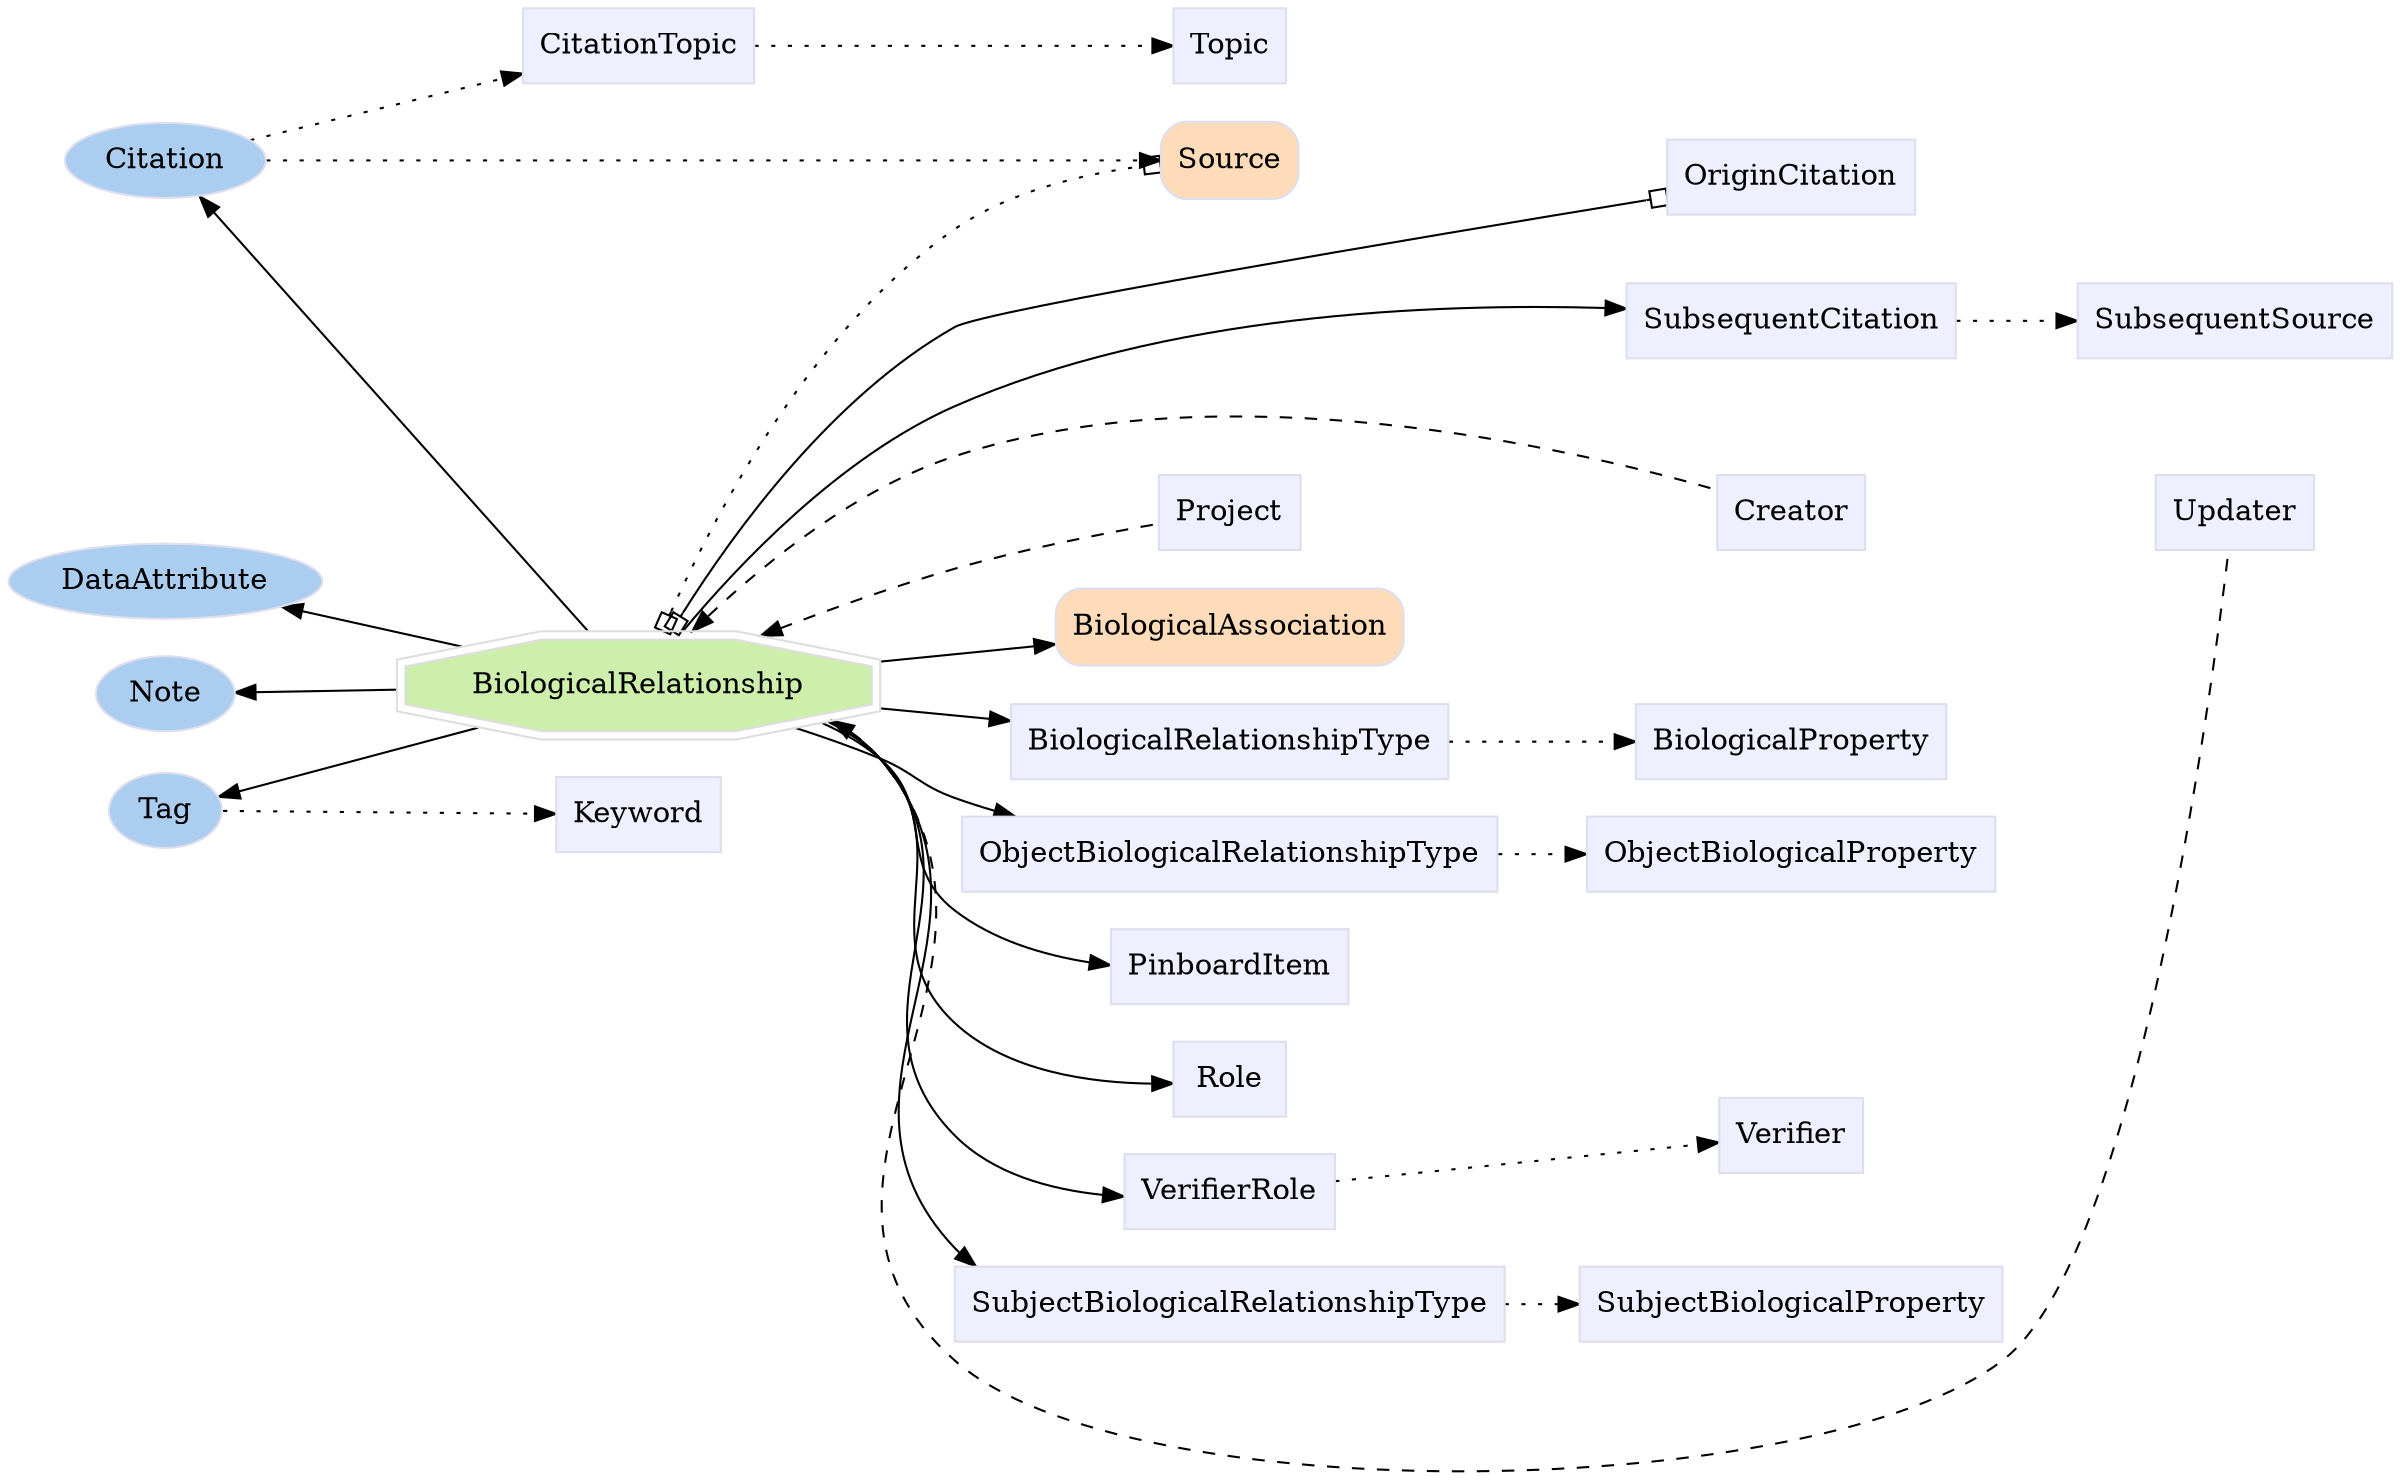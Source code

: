 digraph BiologicalRelationship {
	graph [bb="0,0,953.67,692.51",
		label="",
		outputorder=edgesfirst,
		rankdir=LR
	];
	node [label="\N"];
	subgraph annotator_cluster {
		graph [rank=min];
		Citation	[color="#dddeee",
			fillcolor="#abcdef",
			group=annotator,
			height=0.5,
			href="/develop/Data/models.html#citation",
			label=Citation,
			pos="59.145,619.51",
			shape=oval,
			style=filled,
			target=_top,
			width=1.0832];
		DataAttribute	[color="#dddeee",
			fillcolor="#abcdef",
			group=annotator,
			height=0.5,
			href="/develop/Data/models.html#data-attribute",
			label=DataAttribute,
			pos="59.145,419.51",
			shape=oval,
			style=filled,
			target=_top,
			width=1.6429];
		Tag	[color="#dddeee",
			fillcolor="#abcdef",
			group=annotator,
			height=0.5,
			href="/develop/Data/models.html#tag",
			label=Tag,
			pos="59.145,310.51",
			shape=oval,
			style=filled,
			target=_top,
			width=0.75];
		Note	[color="#dddeee",
			fillcolor="#abcdef",
			group=annotator,
			height=0.5,
			href="/develop/Data/models.html#note",
			label=Note,
			pos="59.145,365.51",
			shape=oval,
			style=filled,
			target=_top,
			width=0.77632];
	}
	subgraph core {
		BiologicalAssociation	[color="#dddeee",
			fillcolor="#fedcba",
			group=core,
			height=0.51389,
			href="/develop/Data/models.html#biological-association",
			label=BiologicalAssociation,
			pos="501.17,395.51",
			shape=Mrecord,
			style=filled,
			target=_top,
			width=1.9028];
		Source	[color="#dddeee",
			fillcolor="#fedcba",
			group=core,
			height=0.51389,
			href="/develop/Data/models.html#source",
			label=Source,
			pos="501.17,619.51",
			shape=Mrecord,
			style=filled,
			target=_top,
			width=0.75];
	}
	subgraph supporting {
		BiologicalRelationship	[color="#dedede",
			fillcolor="#cdefab",
			group=target,
			height=0.61111,
			href="/develop/Data/models.html#biological-relationship",
			label=BiologicalRelationship,
			pos="257.48,367.51",
			shape=doubleoctagon,
			style=filled,
			target=_top,
			width=2.8665];
		BiologicalRelationshipType	[color="#dddeee",
			fillcolor="#eeefff",
			group=supporting,
			height=0.5,
			href="/develop/Data/models.html#biological-relationship-type",
			label=BiologicalRelationshipType,
			pos="501.17,340.51",
			shape=box,
			style=filled,
			target=_top,
			width=2.3472];
		BiologicalProperty	[color="#dddeee",
			fillcolor="#eeefff",
			group=supporting,
			height=0.5,
			href="/develop/Data/models.html#biological-property",
			label=BiologicalProperty,
			pos="721.67,340.51",
			shape=box,
			style=filled,
			target=_top,
			width=1.6528];
		CitationTopic	[color="#dddeee",
			fillcolor="#eeefff",
			group=supporting,
			height=0.5,
			href="/develop/Data/models.html#citation-topic",
			label=CitationTopic,
			pos="257.48,674.51",
			shape=box,
			style=filled,
			target=_top,
			width=1.2778];
		Keyword	[color="#dddeee",
			fillcolor="#eeefff",
			group=supporting,
			height=0.5,
			href="/develop/Data/models.html#keyword",
			label=Keyword,
			pos="257.48,309.51",
			shape=box,
			style=filled,
			target=_top,
			width=0.93056];
		ObjectBiologicalRelationshipType	[color="#dddeee",
			fillcolor="#eeefff",
			group=supporting,
			height=0.5,
			href="/develop/Data/models.html#object-biological-relationship-type",
			label=ObjectBiologicalRelationshipType,
			pos="501.17,286.51",
			shape=box,
			style=filled,
			target=_top,
			width=2.8472];
		ObjectBiologicalProperty	[color="#dddeee",
			fillcolor="#eeefff",
			group=supporting,
			height=0.5,
			href="/develop/Data/models.html#object-biological-property",
			label=ObjectBiologicalProperty,
			pos="721.67,286.51",
			shape=box,
			style=filled,
			target=_top,
			width=2.1528];
		PinboardItem	[color="#dddeee",
			fillcolor="#eeefff",
			group=supporting,
			height=0.5,
			href="/develop/Data/models.html#pinboard-item",
			label=PinboardItem,
			pos="501.17,232.51",
			shape=box,
			style=filled,
			target=_top,
			width=1.2639];
		Role	[color="#dddeee",
			fillcolor="#eeefff",
			group=supporting,
			height=0.5,
			href="/develop/Data/models.html#role",
			label=Role,
			pos="501.17,178.51",
			shape=box,
			style=filled,
			target=_top,
			width=0.75];
		SubjectBiologicalRelationshipType	[color="#dddeee",
			fillcolor="#eeefff",
			group=supporting,
			height=0.5,
			href="/develop/Data/models.html#subject-biological-relationship-type",
			label=SubjectBiologicalRelationshipType,
			pos="501.17,70.512",
			shape=box,
			style=filled,
			target=_top,
			width=2.9028];
		SubjectBiologicalProperty	[color="#dddeee",
			fillcolor="#eeefff",
			group=supporting,
			height=0.5,
			href="/develop/Data/models.html#subject-biological-property",
			label=SubjectBiologicalProperty,
			pos="721.67,70.512",
			shape=box,
			style=filled,
			target=_top,
			width=2.2222];
		SubsequentCitation	[color="#dddeee",
			fillcolor="#eeefff",
			group=supporting,
			height=0.5,
			href="/develop/Data/models.html#subsequent-citation",
			label=SubsequentCitation,
			pos="721.67,542.51",
			shape=box,
			style=filled,
			target=_top,
			width=1.6944];
		SubsequentSource	[color="#dddeee",
			fillcolor="#eeefff",
			group=supporting,
			height=0.5,
			href="/develop/Data/models.html#subsequent-source",
			label=SubsequentSource,
			pos="895.67,542.51",
			shape=box,
			style=filled,
			target=_top,
			width=1.6111];
		Topic	[color="#dddeee",
			fillcolor="#eeefff",
			group=supporting,
			height=0.5,
			href="/develop/Data/models.html#topic",
			label=Topic,
			pos="501.17,674.51",
			shape=box,
			style=filled,
			target=_top,
			width=0.75];
		VerifierRole	[color="#dddeee",
			fillcolor="#eeefff",
			group=supporting,
			height=0.5,
			href="/develop/Data/models.html#verifier-role",
			label=VerifierRole,
			pos="501.17,124.51",
			shape=box,
			style=filled,
			target=_top,
			width=1.1528];
		Verifier	[color="#dddeee",
			fillcolor="#eeefff",
			group=supporting,
			height=0.5,
			href="/develop/Data/models.html#verifier",
			label=Verifier,
			pos="721.67,151.51",
			shape=box,
			style=filled,
			target=_top,
			width=0.79167];
		Creator	[color="#dddeee",
			fillcolor="#eeefff",
			group=supporting,
			height=0.5,
			href="/develop/Data/models.html#creator",
			label=Creator,
			pos="721.67,450.51",
			shape=box,
			style=filled,
			target=_top,
			width=0.79167];
		Project	[color="#dddeee",
			fillcolor="#eeefff",
			group=supporting,
			height=0.5,
			href="/develop/Data/models.html#project",
			label=Project,
			pos="501.17,450.51",
			shape=box,
			style=filled,
			target=_top,
			width=0.76389];
		Updater	[color="#dddeee",
			fillcolor="#eeefff",
			group=supporting,
			height=0.5,
			href="/develop/Data/models.html#updater",
			label=Updater,
			pos="895.67,450.51",
			shape=box,
			style=filled,
			target=_top,
			width=0.83333];
		OriginCitation	[color="#dddeee",
			fillcolor="#eeefff",
			group=supporting,
			height=0.5,
			href="/develop/Data/models.html#origin-citation",
			label=OriginCitation,
			pos="721.67,611.51",
			shape=box,
			style=filled,
			target=_top,
			width=1.3194];
	}
	Citation -> Source	[pos="e,474.16,619.51 98.425,619.51 182.46,619.51 382.09,619.51 464.08,619.51",
		style=dotted];
	Citation -> CitationTopic	[pos="e,211.36,661.87 93.007,628.72 122.52,636.98 166.43,649.29 201.32,659.06",
		style=dotted];
	Tag -> Keyword	[pos="e,223.75,309.68 86.217,310.38 118.63,310.21 174.43,309.93 213.28,309.73",
		style=dotted];
	Source -> SubsequentCitation	[pos="e,669.26,560.63 528.53,610.22 560.82,598.85 616.55,579.21 659.7,564",
		style=invis];
	Source -> OriginCitation	[pos="e,673.95,613.22 528.53,618.55 561.84,617.33 620.09,615.19 663.75,613.6",
		style=invis];
	BiologicalRelationship -> Citation	[pos="e,73.332,602.59 239.25,389.63 202.74,436.49 117.8,545.51 79.493,594.68"];
	BiologicalRelationship -> DataAttribute	[pos="e,104.21,407.84 190.56,384.97 165.69,391.56 137.7,398.97 114.05,405.23"];
	BiologicalRelationship -> Tag	[pos="e,84.22,317.5 193.84,349.33 160.77,339.73 121.49,328.32 94.099,320.37"];
	BiologicalRelationship -> Note	[pos="e,87.445,365.79 154.07,366.47 133.86,366.26 113.89,366.06 97.588,365.89"];
	BiologicalRelationship -> BiologicalAssociation	[pos="e,432.33,387.65 357.48,378.98 379.11,381.49 401.69,384.1 422.35,386.5"];
	BiologicalRelationship -> Source	[arrowhead=obox,
		arrowtail=obox,
		dir=both,
		pos="s,266.47,389.75 e,474.04,616.28 270.21,399.24 289.38,446.83 331.93,536.44 396.67,586.51 416.16,601.58 442.71,609.87 464.04,614.36",
		style=dotted];
	BiologicalRelationship -> BiologicalRelationshipType	[pos="e,416.58,349.85 358.88,356.3 374.63,354.54 390.85,352.72 406.44,350.98"];
	BiologicalRelationship -> ObjectBiologicalRelationshipType	[pos="e,420.48,304.57 325.16,350.18 337.2,346.24 349.48,341.67 360.67,336.51 377.92,328.57 379.28,321.11 396.67,313.51 401.29,311.5 406.09,\
309.6 410.98,307.83"];
	BiologicalRelationship -> PinboardItem	[pos="e,455.5,235.63 335.34,352.09 344.52,348.05 353.25,342.95 360.67,336.51 389.23,311.77 367.64,283.68 396.67,259.51 410.39,248.09 428.4,\
241.44 445.55,237.59"];
	BiologicalRelationship -> Role	[pos="e,474.12,178.36 337.94,352.5 346.37,348.38 354.21,343.15 360.67,336.51 402.8,293.26 353.7,247.93 396.67,205.51 414.36,188.06 441.83,\
181.47 464.03,179.16"];
	BiologicalRelationship -> SubjectBiologicalRelationshipType	[pos="e,406.58,88.681 339.72,352.71 347.62,348.54 354.85,343.24 360.67,336.51 430.93,255.25 324.83,177.38 396.67,97.512 397.33,96.787 \
398,96.081 398.68,95.392"];
	BiologicalRelationship -> SubsequentCitation	[pos="e,660.49,545.41 274.32,389.69 297.42,420.13 343.43,473.97 396.67,499.51 477.58,538.32 582.16,545.59 650.29,545.48"];
	BiologicalRelationship -> VerifierRole	[pos="e,459.6,125.13 338.94,352.71 347.09,348.55 354.59,343.26 360.67,336.51 416.8,274.33 339.34,212.58 396.67,151.51 410.25,137.05 430.51,\
129.96 449.52,126.6"];
	BiologicalRelationship -> Creator	[dir=back,
		pos="s,277.27,389.65 284.33,397.25 309.79,424.08 351.36,461.68 396.67,477.51 501.11,514 635.55,478.79 692.83,460.28",
		style=dashed];
	BiologicalRelationship -> Project	[dir=back,
		pos="s,306.59,388.23 316.12,392.16 340.7,402.23 369.86,413.58 396.67,422.51 422.46,431.1 452.5,439 473.55,444.2",
		style=dashed];
	BiologicalRelationship -> Updater	[dir=back,
		pos="s,339.9,352.86 348.76,347.4 353.16,344.27 357.18,340.66 360.67,336.51 445.12,236.1 298.41,130.44 396.67,43.512 464.08,-16.121 731.3,\
-12.593 801.67,43.512 864.16,93.328 888,359.28 893.41,432.08",
		style=dashed];
	BiologicalRelationship -> OriginCitation	[arrowhead=obox,
		arrowtail=obox,
		dir=both,
		pos="s,270.07,389.57 e,674.13,602.47 275.04,398.29 297.4,436.79 340.96,501.86 396.67,536.51 419.28,550.57 577.51,583.31 664.19,600.51"];
	BiologicalRelationshipType -> BiologicalProperty	[pos="e,661.94,340.51 585.72,340.51 607.56,340.51 630.86,340.51 651.84,340.51",
		style=dotted];
	CitationTopic -> Topic	[pos="e,473.88,674.51 303.66,674.51 349.88,674.51 420.83,674.51 463.64,674.51",
		style=dotted];
	ObjectBiologicalRelationshipType -> ObjectBiologicalProperty	[pos="e,644.17,286.51 603.75,286.51 613.84,286.51 624.02,286.51 633.94,286.51",
		style=dotted];
	Role -> Verifier	[pos="e,692.85,154.95 528.53,175.26 566.99,170.5 638.7,161.64 682.8,156.19",
		style=invis];
	SubjectBiologicalRelationshipType -> SubjectBiologicalProperty	[pos="e,641.67,70.512 605.99,70.512 614.52,70.512 623.09,70.512 631.51,70.512",
		style=dotted];
	SubsequentCitation -> SubsequentSource	[pos="e,837.44,542.51 782.83,542.51 797.24,542.51 812.71,542.51 827.41,542.51",
		style=dotted];
	VerifierRole -> Verifier	[pos="e,693.11,148.11 542.76,129.53 582.98,134.5 644.08,142.05 683.18,146.88",
		style=dotted];
	Creator -> Updater	[pos="e,865.67,450.51 750.31,450.51 778.72,450.51 823.22,450.51 855.31,450.51",
		style=invis];
	Project -> Creator	[pos="e,692.97,450.51 528.97,450.51 567.58,450.51 639.05,450.51 682.97,450.51",
		style=invis];
}
